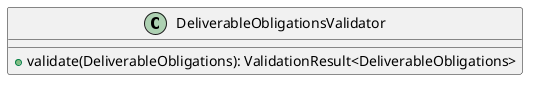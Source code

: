@startuml

    class DeliverableObligationsValidator [[DeliverableObligationsValidator.html]] {
        +validate(DeliverableObligations): ValidationResult<DeliverableObligations>
    }

@enduml
